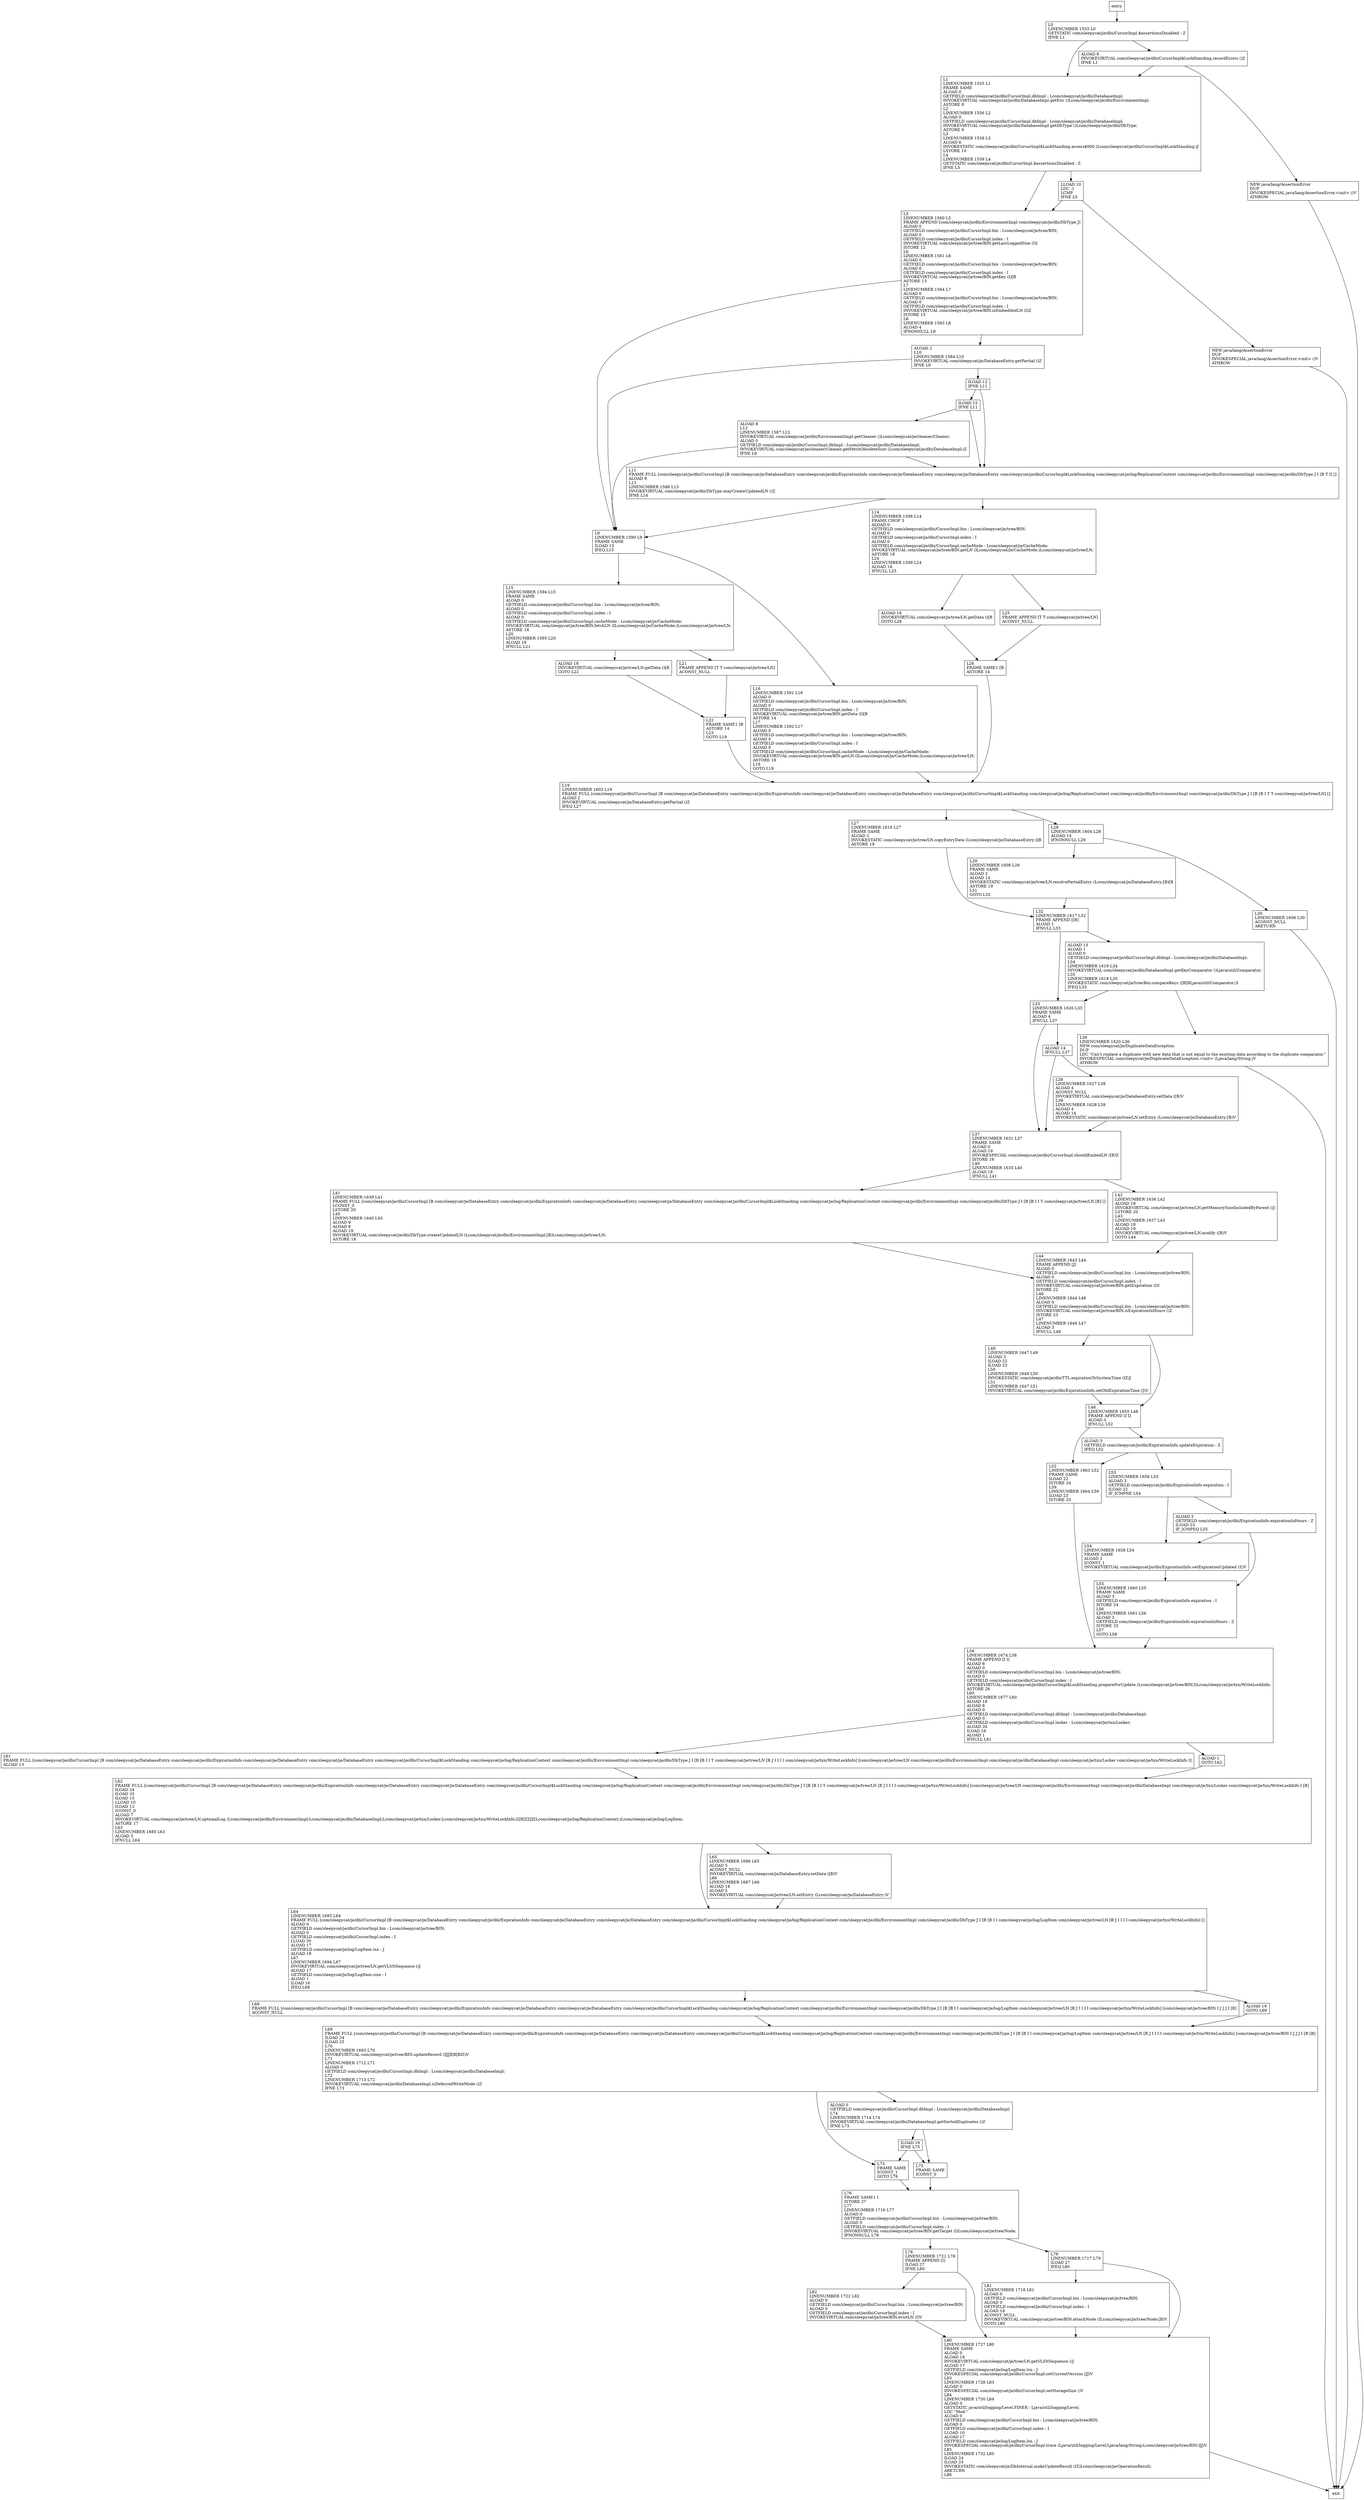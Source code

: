 digraph updateRecordInternal {
node [shape=record];
966956861 [label="L61\lFRAME FULL [com/sleepycat/je/dbi/CursorImpl [B com/sleepycat/je/DatabaseEntry com/sleepycat/je/dbi/ExpirationInfo com/sleepycat/je/DatabaseEntry com/sleepycat/je/DatabaseEntry com/sleepycat/je/dbi/CursorImpl$LockStanding com/sleepycat/je/log/ReplicationContext com/sleepycat/je/dbi/EnvironmentImpl com/sleepycat/je/dbi/DbType J I [B [B I I T com/sleepycat/je/tree/LN [B J I I I I com/sleepycat/je/txn/WriteLockInfo] [com/sleepycat/je/tree/LN com/sleepycat/je/dbi/EnvironmentImpl com/sleepycat/je/dbi/DatabaseImpl com/sleepycat/je/txn/Locker com/sleepycat/je/txn/WriteLockInfo I]\lALOAD 13\l"];
1425948896 [label="L0\lLINENUMBER 1553 L0\lGETSTATIC com/sleepycat/je/dbi/CursorImpl.$assertionsDisabled : Z\lIFNE L1\l"];
1317352070 [label="L41\lLINENUMBER 1639 L41\lFRAME FULL [com/sleepycat/je/dbi/CursorImpl [B com/sleepycat/je/DatabaseEntry com/sleepycat/je/dbi/ExpirationInfo com/sleepycat/je/DatabaseEntry com/sleepycat/je/DatabaseEntry com/sleepycat/je/dbi/CursorImpl$LockStanding com/sleepycat/je/log/ReplicationContext com/sleepycat/je/dbi/EnvironmentImpl com/sleepycat/je/dbi/DbType J I [B [B I I T com/sleepycat/je/tree/LN [B] []\lLCONST_0\lLSTORE 20\lL45\lLINENUMBER 1640 L45\lALOAD 9\lALOAD 8\lALOAD 19\lINVOKEVIRTUAL com/sleepycat/je/dbi/DbType.createUpdatedLN (Lcom/sleepycat/je/dbi/EnvironmentImpl;[B)Lcom/sleepycat/je/tree/LN;\lASTORE 18\l"];
1054149471 [label="L29\lLINENUMBER 1608 L29\lFRAME SAME\lALOAD 2\lALOAD 14\lINVOKESTATIC com/sleepycat/je/tree/LN.resolvePartialEntry (Lcom/sleepycat/je/DatabaseEntry;[B)[B\lASTORE 19\lL31\lGOTO L32\l"];
668303928 [label="L9\lLINENUMBER 1590 L9\lFRAME SAME\lILOAD 15\lIFEQ L15\l"];
1763682070 [label="L27\lLINENUMBER 1610 L27\lFRAME SAME\lALOAD 2\lINVOKESTATIC com/sleepycat/je/tree/LN.copyEntryData (Lcom/sleepycat/je/DatabaseEntry;)[B\lASTORE 19\l"];
1174775153 [label="ALOAD 3\lGETFIELD com/sleepycat/je/dbi/ExpirationInfo.updateExpiration : Z\lIFEQ L52\l"];
289300115 [label="L73\lFRAME SAME\lICONST_1\lGOTO L76\l"];
1999059438 [label="L68\lFRAME FULL [com/sleepycat/je/dbi/CursorImpl [B com/sleepycat/je/DatabaseEntry com/sleepycat/je/dbi/ExpirationInfo com/sleepycat/je/DatabaseEntry com/sleepycat/je/DatabaseEntry com/sleepycat/je/dbi/CursorImpl$LockStanding com/sleepycat/je/log/ReplicationContext com/sleepycat/je/dbi/EnvironmentImpl com/sleepycat/je/dbi/DbType J I [B [B I I com/sleepycat/je/log/LogItem com/sleepycat/je/tree/LN [B J I I I I com/sleepycat/je/txn/WriteLockInfo] [com/sleepycat/je/tree/BIN I J J J I [B]\lACONST_NULL\l"];
1558590331 [label="ALOAD 1\lGOTO L62\l"];
820301662 [label="L33\lLINENUMBER 1626 L33\lFRAME SAME\lALOAD 4\lIFNULL L37\l"];
174893499 [label="L52\lLINENUMBER 1663 L52\lFRAME SAME\lILOAD 22\lISTORE 24\lL59\lLINENUMBER 1664 L59\lILOAD 23\lISTORE 25\l"];
48627415 [label="L5\lLINENUMBER 1560 L5\lFRAME APPEND [com/sleepycat/je/dbi/EnvironmentImpl com/sleepycat/je/dbi/DbType J]\lALOAD 0\lGETFIELD com/sleepycat/je/dbi/CursorImpl.bin : Lcom/sleepycat/je/tree/BIN;\lALOAD 0\lGETFIELD com/sleepycat/je/dbi/CursorImpl.index : I\lINVOKEVIRTUAL com/sleepycat/je/tree/BIN.getLastLoggedSize (I)I\lISTORE 12\lL6\lLINENUMBER 1561 L6\lALOAD 0\lGETFIELD com/sleepycat/je/dbi/CursorImpl.bin : Lcom/sleepycat/je/tree/BIN;\lALOAD 0\lGETFIELD com/sleepycat/je/dbi/CursorImpl.index : I\lINVOKEVIRTUAL com/sleepycat/je/tree/BIN.getKey (I)[B\lASTORE 13\lL7\lLINENUMBER 1564 L7\lALOAD 0\lGETFIELD com/sleepycat/je/dbi/CursorImpl.bin : Lcom/sleepycat/je/tree/BIN;\lALOAD 0\lGETFIELD com/sleepycat/je/dbi/CursorImpl.index : I\lINVOKEVIRTUAL com/sleepycat/je/tree/BIN.isEmbeddedLN (I)Z\lISTORE 15\lL8\lLINENUMBER 1583 L8\lALOAD 4\lIFNONNULL L9\l"];
1316295504 [label="L28\lLINENUMBER 1604 L28\lALOAD 14\lIFNONNULL L29\l"];
1958519771 [label="L64\lLINENUMBER 1693 L64\lFRAME FULL [com/sleepycat/je/dbi/CursorImpl [B com/sleepycat/je/DatabaseEntry com/sleepycat/je/dbi/ExpirationInfo com/sleepycat/je/DatabaseEntry com/sleepycat/je/DatabaseEntry com/sleepycat/je/dbi/CursorImpl$LockStanding com/sleepycat/je/log/ReplicationContext com/sleepycat/je/dbi/EnvironmentImpl com/sleepycat/je/dbi/DbType J I [B [B I I com/sleepycat/je/log/LogItem com/sleepycat/je/tree/LN [B J I I I I com/sleepycat/je/txn/WriteLockInfo] []\lALOAD 0\lGETFIELD com/sleepycat/je/dbi/CursorImpl.bin : Lcom/sleepycat/je/tree/BIN;\lALOAD 0\lGETFIELD com/sleepycat/je/dbi/CursorImpl.index : I\lLLOAD 20\lALOAD 17\lGETFIELD com/sleepycat/je/log/LogItem.lsn : J\lALOAD 18\lL67\lLINENUMBER 1694 L67\lINVOKEVIRTUAL com/sleepycat/je/tree/LN.getVLSNSequence ()J\lALOAD 17\lGETFIELD com/sleepycat/je/log/LogItem.size : I\lALOAD 1\lILOAD 16\lIFEQ L68\l"];
654157294 [label="L36\lLINENUMBER 1620 L36\lNEW com/sleepycat/je/DuplicateDataException\lDUP\lLDC \"Can't replace a duplicate with new data that is not equal to the existing data according to the duplicate  comparator.\"\lINVOKESPECIAL com/sleepycat/je/DuplicateDataException.\<init\> (Ljava/lang/String;)V\lATHROW\l"];
1451546120 [label="L42\lLINENUMBER 1636 L42\lALOAD 18\lINVOKEVIRTUAL com/sleepycat/je/tree/LN.getMemorySizeIncludedByParent ()J\lLSTORE 20\lL43\lLINENUMBER 1637 L43\lALOAD 18\lALOAD 19\lINVOKEVIRTUAL com/sleepycat/je/tree/LN.modify ([B)V\lGOTO L44\l"];
1392575505 [label="L1\lLINENUMBER 1555 L1\lFRAME SAME\lALOAD 0\lGETFIELD com/sleepycat/je/dbi/CursorImpl.dbImpl : Lcom/sleepycat/je/dbi/DatabaseImpl;\lINVOKEVIRTUAL com/sleepycat/je/dbi/DatabaseImpl.getEnv ()Lcom/sleepycat/je/dbi/EnvironmentImpl;\lASTORE 8\lL2\lLINENUMBER 1556 L2\lALOAD 0\lGETFIELD com/sleepycat/je/dbi/CursorImpl.dbImpl : Lcom/sleepycat/je/dbi/DatabaseImpl;\lINVOKEVIRTUAL com/sleepycat/je/dbi/DatabaseImpl.getDbType ()Lcom/sleepycat/je/dbi/DbType;\lASTORE 9\lL3\lLINENUMBER 1558 L3\lALOAD 6\lINVOKESTATIC com/sleepycat/je/dbi/CursorImpl$LockStanding.access$000 (Lcom/sleepycat/je/dbi/CursorImpl$LockStanding;)J\lLSTORE 10\lL4\lLINENUMBER 1559 L4\lGETSTATIC com/sleepycat/je/dbi/CursorImpl.$assertionsDisabled : Z\lIFNE L5\l"];
1142738903 [label="L14\lLINENUMBER 1598 L14\lFRAME CHOP 3\lALOAD 0\lGETFIELD com/sleepycat/je/dbi/CursorImpl.bin : Lcom/sleepycat/je/tree/BIN;\lALOAD 0\lGETFIELD com/sleepycat/je/dbi/CursorImpl.index : I\lALOAD 0\lGETFIELD com/sleepycat/je/dbi/CursorImpl.cacheMode : Lcom/sleepycat/je/CacheMode;\lINVOKEVIRTUAL com/sleepycat/je/tree/BIN.getLN (ILcom/sleepycat/je/CacheMode;)Lcom/sleepycat/je/tree/LN;\lASTORE 18\lL24\lLINENUMBER 1599 L24\lALOAD 18\lIFNULL L25\l"];
520499369 [label="L62\lFRAME FULL [com/sleepycat/je/dbi/CursorImpl [B com/sleepycat/je/DatabaseEntry com/sleepycat/je/dbi/ExpirationInfo com/sleepycat/je/DatabaseEntry com/sleepycat/je/DatabaseEntry com/sleepycat/je/dbi/CursorImpl$LockStanding com/sleepycat/je/log/ReplicationContext com/sleepycat/je/dbi/EnvironmentImpl com/sleepycat/je/dbi/DbType J I [B [B I I T com/sleepycat/je/tree/LN [B J I I I I com/sleepycat/je/txn/WriteLockInfo] [com/sleepycat/je/tree/LN com/sleepycat/je/dbi/EnvironmentImpl com/sleepycat/je/dbi/DatabaseImpl com/sleepycat/je/txn/Locker com/sleepycat/je/txn/WriteLockInfo I [B]\lILOAD 24\lILOAD 25\lILOAD 15\lLLOAD 10\lILOAD 12\lICONST_0\lALOAD 7\lINVOKEVIRTUAL com/sleepycat/je/tree/LN.optionalLog (Lcom/sleepycat/je/dbi/EnvironmentImpl;Lcom/sleepycat/je/dbi/DatabaseImpl;Lcom/sleepycat/je/txn/Locker;Lcom/sleepycat/je/txn/WriteLockInfo;Z[BIZZJIZLcom/sleepycat/je/log/ReplicationContext;)Lcom/sleepycat/je/log/LogItem;\lASTORE 17\lL63\lLINENUMBER 1685 L63\lALOAD 5\lIFNULL L64\l"];
732364802 [label="L78\lLINENUMBER 1721 L78\lFRAME APPEND [I]\lILOAD 27\lIFNE L80\l"];
1595469075 [label="ILOAD 16\lIFNE L75\l"];
2085135621 [label="L15\lLINENUMBER 1594 L15\lFRAME SAME\lALOAD 0\lGETFIELD com/sleepycat/je/dbi/CursorImpl.bin : Lcom/sleepycat/je/tree/BIN;\lALOAD 0\lGETFIELD com/sleepycat/je/dbi/CursorImpl.index : I\lALOAD 0\lGETFIELD com/sleepycat/je/dbi/CursorImpl.cacheMode : Lcom/sleepycat/je/CacheMode;\lINVOKEVIRTUAL com/sleepycat/je/tree/BIN.fetchLN (ILcom/sleepycat/je/CacheMode;)Lcom/sleepycat/je/tree/LN;\lASTORE 18\lL20\lLINENUMBER 1595 L20\lALOAD 18\lIFNULL L21\l"];
658800287 [label="ALOAD 18\lINVOKEVIRTUAL com/sleepycat/je/tree/LN.getData ()[B\lGOTO L22\l"];
387330690 [label="L55\lLINENUMBER 1660 L55\lFRAME SAME\lALOAD 3\lGETFIELD com/sleepycat/je/dbi/ExpirationInfo.expiration : I\lISTORE 24\lL56\lLINENUMBER 1661 L56\lALOAD 3\lGETFIELD com/sleepycat/je/dbi/ExpirationInfo.expirationInHours : Z\lISTORE 25\lL57\lGOTO L58\l"];
1856258111 [label="L44\lLINENUMBER 1643 L44\lFRAME APPEND [J]\lALOAD 0\lGETFIELD com/sleepycat/je/dbi/CursorImpl.bin : Lcom/sleepycat/je/tree/BIN;\lALOAD 0\lGETFIELD com/sleepycat/je/dbi/CursorImpl.index : I\lINVOKEVIRTUAL com/sleepycat/je/tree/BIN.getExpiration (I)I\lISTORE 22\lL46\lLINENUMBER 1644 L46\lALOAD 0\lGETFIELD com/sleepycat/je/dbi/CursorImpl.bin : Lcom/sleepycat/je/tree/BIN;\lINVOKEVIRTUAL com/sleepycat/je/tree/BIN.isExpirationInHours ()Z\lISTORE 23\lL47\lLINENUMBER 1646 L47\lALOAD 3\lIFNULL L48\l"];
1264477775 [label="ILOAD 15\lIFNE L11\l"];
1357251908 [label="L76\lFRAME SAME1 I\lISTORE 27\lL77\lLINENUMBER 1716 L77\lALOAD 0\lGETFIELD com/sleepycat/je/dbi/CursorImpl.bin : Lcom/sleepycat/je/tree/BIN;\lALOAD 0\lGETFIELD com/sleepycat/je/dbi/CursorImpl.index : I\lINVOKEVIRTUAL com/sleepycat/je/tree/BIN.getTarget (I)Lcom/sleepycat/je/tree/Node;\lIFNONNULL L78\l"];
338971460 [label="ALOAD 8\lL12\lLINENUMBER 1587 L12\lINVOKEVIRTUAL com/sleepycat/je/dbi/EnvironmentImpl.getCleaner ()Lcom/sleepycat/je/cleaner/Cleaner;\lALOAD 0\lGETFIELD com/sleepycat/je/dbi/CursorImpl.dbImpl : Lcom/sleepycat/je/dbi/DatabaseImpl;\lINVOKEVIRTUAL com/sleepycat/je/cleaner/Cleaner.getFetchObsoleteSize (Lcom/sleepycat/je/dbi/DatabaseImpl;)Z\lIFNE L9\l"];
1289098300 [label="L30\lLINENUMBER 1606 L30\lACONST_NULL\lARETURN\l"];
1585568133 [label="L82\lLINENUMBER 1722 L82\lALOAD 0\lGETFIELD com/sleepycat/je/dbi/CursorImpl.bin : Lcom/sleepycat/je/tree/BIN;\lALOAD 0\lGETFIELD com/sleepycat/je/dbi/CursorImpl.index : I\lINVOKEVIRTUAL com/sleepycat/je/tree/BIN.evictLN (I)V\l"];
1282360603 [label="ALOAD 13\lALOAD 1\lALOAD 0\lGETFIELD com/sleepycat/je/dbi/CursorImpl.dbImpl : Lcom/sleepycat/je/dbi/DatabaseImpl;\lL34\lLINENUMBER 1619 L34\lINVOKEVIRTUAL com/sleepycat/je/dbi/DatabaseImpl.getKeyComparator ()Ljava/util/Comparator;\lL35\lLINENUMBER 1618 L35\lINVOKESTATIC com/sleepycat/je/tree/Key.compareKeys ([B[BLjava/util/Comparator;)I\lIFEQ L33\l"];
1038401449 [label="L37\lLINENUMBER 1631 L37\lFRAME SAME\lALOAD 0\lALOAD 19\lINVOKESPECIAL com/sleepycat/je/dbi/CursorImpl.shouldEmbedLN ([B)Z\lISTORE 16\lL40\lLINENUMBER 1635 L40\lALOAD 18\lIFNULL L41\l"];
1394715948 [label="L75\lFRAME SAME\lICONST_0\l"];
1869410233 [label="ALOAD 6\lINVOKEVIRTUAL com/sleepycat/je/dbi/CursorImpl$LockStanding.recordExists ()Z\lIFNE L1\l"];
1822283677 [label="ALOAD 18\lINVOKEVIRTUAL com/sleepycat/je/tree/LN.getData ()[B\lGOTO L26\l"];
2085826132 [label="L54\lLINENUMBER 1658 L54\lFRAME SAME\lALOAD 3\lICONST_1\lINVOKEVIRTUAL com/sleepycat/je/dbi/ExpirationInfo.setExpirationUpdated (Z)V\l"];
730011718 [label="L53\lLINENUMBER 1656 L53\lALOAD 3\lGETFIELD com/sleepycat/je/dbi/ExpirationInfo.expiration : I\lILOAD 22\lIF_ICMPNE L54\l"];
1974567063 [label="L81\lLINENUMBER 1718 L81\lALOAD 0\lGETFIELD com/sleepycat/je/dbi/CursorImpl.bin : Lcom/sleepycat/je/tree/BIN;\lALOAD 0\lGETFIELD com/sleepycat/je/dbi/CursorImpl.index : I\lALOAD 18\lACONST_NULL\lINVOKEVIRTUAL com/sleepycat/je/tree/BIN.attachNode (ILcom/sleepycat/je/tree/Node;[B)V\lGOTO L80\l"];
1367768747 [label="NEW java/lang/AssertionError\lDUP\lINVOKESPECIAL java/lang/AssertionError.\<init\> ()V\lATHROW\l"];
174838611 [label="ALOAD 2\lL10\lLINENUMBER 1584 L10\lINVOKEVIRTUAL com/sleepycat/je/DatabaseEntry.getPartial ()Z\lIFNE L9\l"];
492705449 [label="L49\lLINENUMBER 1647 L49\lALOAD 3\lILOAD 22\lILOAD 23\lL50\lLINENUMBER 1648 L50\lINVOKESTATIC com/sleepycat/je/dbi/TTL.expirationToSystemTime (IZ)J\lL51\lLINENUMBER 1647 L51\lINVOKEVIRTUAL com/sleepycat/je/dbi/ExpirationInfo.setOldExpirationTime (J)V\l"];
194339475 [label="ALOAD 14\lIFNULL L37\l"];
1074919774 [label="L11\lFRAME FULL [com/sleepycat/je/dbi/CursorImpl [B com/sleepycat/je/DatabaseEntry com/sleepycat/je/dbi/ExpirationInfo com/sleepycat/je/DatabaseEntry com/sleepycat/je/DatabaseEntry com/sleepycat/je/dbi/CursorImpl$LockStanding com/sleepycat/je/log/ReplicationContext com/sleepycat/je/dbi/EnvironmentImpl com/sleepycat/je/dbi/DbType J I [B T I] []\lALOAD 9\lL13\lLINENUMBER 1588 L13\lINVOKEVIRTUAL com/sleepycat/je/dbi/DbType.mayCreateUpdatedLN ()Z\lIFNE L14\l"];
496878208 [label="L38\lLINENUMBER 1627 L38\lALOAD 4\lACONST_NULL\lINVOKEVIRTUAL com/sleepycat/je/DatabaseEntry.setData ([B)V\lL39\lLINENUMBER 1628 L39\lALOAD 4\lALOAD 14\lINVOKESTATIC com/sleepycat/je/tree/LN.setEntry (Lcom/sleepycat/je/DatabaseEntry;[B)V\l"];
329088237 [label="ALOAD 3\lGETFIELD com/sleepycat/je/dbi/ExpirationInfo.expirationInHours : Z\lILOAD 23\lIF_ICMPEQ L55\l"];
1314336327 [label="L22\lFRAME SAME1 [B\lASTORE 14\lL23\lGOTO L19\l"];
860820237 [label="L79\lLINENUMBER 1717 L79\lILOAD 27\lIFEQ L80\l"];
84175775 [label="L19\lLINENUMBER 1603 L19\lFRAME FULL [com/sleepycat/je/dbi/CursorImpl [B com/sleepycat/je/DatabaseEntry com/sleepycat/je/dbi/ExpirationInfo com/sleepycat/je/DatabaseEntry com/sleepycat/je/DatabaseEntry com/sleepycat/je/dbi/CursorImpl$LockStanding com/sleepycat/je/log/ReplicationContext com/sleepycat/je/dbi/EnvironmentImpl com/sleepycat/je/dbi/DbType J I [B [B I T T com/sleepycat/je/tree/LN] []\lALOAD 2\lINVOKEVIRTUAL com/sleepycat/je/DatabaseEntry.getPartial ()Z\lIFEQ L27\l"];
1747577985 [label="L25\lFRAME APPEND [T T com/sleepycat/je/tree/LN]\lACONST_NULL\l"];
362637120 [label="L80\lLINENUMBER 1727 L80\lFRAME SAME\lALOAD 0\lALOAD 18\lINVOKEVIRTUAL com/sleepycat/je/tree/LN.getVLSNSequence ()J\lALOAD 17\lGETFIELD com/sleepycat/je/log/LogItem.lsn : J\lINVOKESPECIAL com/sleepycat/je/dbi/CursorImpl.setCurrentVersion (JJ)V\lL83\lLINENUMBER 1728 L83\lALOAD 0\lINVOKESPECIAL com/sleepycat/je/dbi/CursorImpl.setStorageSize ()V\lL84\lLINENUMBER 1730 L84\lALOAD 0\lGETSTATIC java/util/logging/Level.FINER : Ljava/util/logging/Level;\lLDC \"Mod:\"\lALOAD 0\lGETFIELD com/sleepycat/je/dbi/CursorImpl.bin : Lcom/sleepycat/je/tree/BIN;\lALOAD 0\lGETFIELD com/sleepycat/je/dbi/CursorImpl.index : I\lLLOAD 10\lALOAD 17\lGETFIELD com/sleepycat/je/log/LogItem.lsn : J\lINVOKESPECIAL com/sleepycat/je/dbi/CursorImpl.trace (Ljava/util/logging/Level;Ljava/lang/String;Lcom/sleepycat/je/tree/BIN;IJJ)V\lL85\lLINENUMBER 1732 L85\lILOAD 24\lILOAD 25\lINVOKESTATIC com/sleepycat/je/DbInternal.makeUpdateResult (IZ)Lcom/sleepycat/je/OperationResult;\lARETURN\lL86\l"];
861694171 [label="L16\lLINENUMBER 1591 L16\lALOAD 0\lGETFIELD com/sleepycat/je/dbi/CursorImpl.bin : Lcom/sleepycat/je/tree/BIN;\lALOAD 0\lGETFIELD com/sleepycat/je/dbi/CursorImpl.index : I\lINVOKEVIRTUAL com/sleepycat/je/tree/BIN.getData (I)[B\lASTORE 14\lL17\lLINENUMBER 1592 L17\lALOAD 0\lGETFIELD com/sleepycat/je/dbi/CursorImpl.bin : Lcom/sleepycat/je/tree/BIN;\lALOAD 0\lGETFIELD com/sleepycat/je/dbi/CursorImpl.index : I\lALOAD 0\lGETFIELD com/sleepycat/je/dbi/CursorImpl.cacheMode : Lcom/sleepycat/je/CacheMode;\lINVOKEVIRTUAL com/sleepycat/je/tree/BIN.getLN (ILcom/sleepycat/je/CacheMode;)Lcom/sleepycat/je/tree/LN;\lASTORE 18\lL18\lGOTO L19\l"];
513644543 [label="L21\lFRAME APPEND [T T com/sleepycat/je/tree/LN]\lACONST_NULL\l"];
616186848 [label="NEW java/lang/AssertionError\lDUP\lINVOKESPECIAL java/lang/AssertionError.\<init\> ()V\lATHROW\l"];
1495221014 [label="LLOAD 10\lLDC -1\lLCMP\lIFNE L5\l"];
1502271758 [label="ALOAD 19\lGOTO L69\l"];
719731844 [label="L32\lLINENUMBER 1617 L32\lFRAME APPEND [[B]\lALOAD 1\lIFNULL L33\l"];
516790174 [label="L26\lFRAME SAME1 [B\lASTORE 14\l"];
610552078 [label="L58\lLINENUMBER 1674 L58\lFRAME APPEND [I I]\lALOAD 6\lALOAD 0\lGETFIELD com/sleepycat/je/dbi/CursorImpl.bin : Lcom/sleepycat/je/tree/BIN;\lALOAD 0\lGETFIELD com/sleepycat/je/dbi/CursorImpl.index : I\lINVOKEVIRTUAL com/sleepycat/je/dbi/CursorImpl$LockStanding.prepareForUpdate (Lcom/sleepycat/je/tree/BIN;I)Lcom/sleepycat/je/txn/WriteLockInfo;\lASTORE 26\lL60\lLINENUMBER 1677 L60\lALOAD 18\lALOAD 8\lALOAD 0\lGETFIELD com/sleepycat/je/dbi/CursorImpl.dbImpl : Lcom/sleepycat/je/dbi/DatabaseImpl;\lALOAD 0\lGETFIELD com/sleepycat/je/dbi/CursorImpl.locker : Lcom/sleepycat/je/txn/Locker;\lALOAD 26\lILOAD 16\lALOAD 1\lIFNULL L61\l"];
519288554 [label="ALOAD 0\lGETFIELD com/sleepycat/je/dbi/CursorImpl.dbImpl : Lcom/sleepycat/je/dbi/DatabaseImpl;\lL74\lLINENUMBER 1714 L74\lINVOKEVIRTUAL com/sleepycat/je/dbi/DatabaseImpl.getSortedDuplicates ()Z\lIFNE L75\l"];
701445883 [label="ILOAD 12\lIFNE L11\l"];
255880866 [label="L69\lFRAME FULL [com/sleepycat/je/dbi/CursorImpl [B com/sleepycat/je/DatabaseEntry com/sleepycat/je/dbi/ExpirationInfo com/sleepycat/je/DatabaseEntry com/sleepycat/je/DatabaseEntry com/sleepycat/je/dbi/CursorImpl$LockStanding com/sleepycat/je/log/ReplicationContext com/sleepycat/je/dbi/EnvironmentImpl com/sleepycat/je/dbi/DbType J I [B [B I I com/sleepycat/je/log/LogItem com/sleepycat/je/tree/LN [B J I I I I com/sleepycat/je/txn/WriteLockInfo] [com/sleepycat/je/tree/BIN I J J J I [B [B]\lILOAD 24\lILOAD 25\lL70\lLINENUMBER 1693 L70\lINVOKEVIRTUAL com/sleepycat/je/tree/BIN.updateRecord (IJJJI[B[BIZ)V\lL71\lLINENUMBER 1712 L71\lALOAD 0\lGETFIELD com/sleepycat/je/dbi/CursorImpl.dbImpl : Lcom/sleepycat/je/dbi/DatabaseImpl;\lL72\lLINENUMBER 1713 L72\lINVOKEVIRTUAL com/sleepycat/je/dbi/DatabaseImpl.isDeferredWriteMode ()Z\lIFNE L73\l"];
1830463388 [label="L48\lLINENUMBER 1655 L48\lFRAME APPEND [I I]\lALOAD 3\lIFNULL L52\l"];
430712446 [label="L65\lLINENUMBER 1686 L65\lALOAD 5\lACONST_NULL\lINVOKEVIRTUAL com/sleepycat/je/DatabaseEntry.setData ([B)V\lL66\lLINENUMBER 1687 L66\lALOAD 18\lALOAD 5\lINVOKEVIRTUAL com/sleepycat/je/tree/LN.setEntry (Lcom/sleepycat/je/DatabaseEntry;)V\l"];
entry;
exit;
966956861 -> 520499369;
1425948896 -> 1869410233;
1425948896 -> 1392575505;
1317352070 -> 1856258111;
1054149471 -> 719731844;
668303928 -> 2085135621;
668303928 -> 861694171;
1763682070 -> 719731844;
1174775153 -> 174893499;
1174775153 -> 730011718;
289300115 -> 1357251908;
1999059438 -> 255880866;
1558590331 -> 520499369;
820301662 -> 194339475;
820301662 -> 1038401449;
174893499 -> 610552078;
48627415 -> 174838611;
48627415 -> 668303928;
1316295504 -> 1289098300;
1316295504 -> 1054149471;
1958519771 -> 1999059438;
1958519771 -> 1502271758;
654157294 -> exit;
1451546120 -> 1856258111;
1392575505 -> 48627415;
1392575505 -> 1495221014;
1142738903 -> 1747577985;
1142738903 -> 1822283677;
520499369 -> 1958519771;
520499369 -> 430712446;
732364802 -> 1585568133;
732364802 -> 362637120;
1595469075 -> 289300115;
1595469075 -> 1394715948;
2085135621 -> 658800287;
2085135621 -> 513644543;
658800287 -> 1314336327;
387330690 -> 610552078;
1856258111 -> 492705449;
1856258111 -> 1830463388;
1264477775 -> 1074919774;
1264477775 -> 338971460;
1357251908 -> 732364802;
1357251908 -> 860820237;
338971460 -> 1074919774;
338971460 -> 668303928;
entry -> 1425948896;
1289098300 -> exit;
1585568133 -> 362637120;
1282360603 -> 820301662;
1282360603 -> 654157294;
1038401449 -> 1317352070;
1038401449 -> 1451546120;
1394715948 -> 1357251908;
1869410233 -> 616186848;
1869410233 -> 1392575505;
1822283677 -> 516790174;
2085826132 -> 387330690;
730011718 -> 329088237;
730011718 -> 2085826132;
1974567063 -> 362637120;
1367768747 -> exit;
174838611 -> 701445883;
174838611 -> 668303928;
492705449 -> 1830463388;
194339475 -> 496878208;
194339475 -> 1038401449;
1074919774 -> 668303928;
1074919774 -> 1142738903;
496878208 -> 1038401449;
329088237 -> 387330690;
329088237 -> 2085826132;
1314336327 -> 84175775;
860820237 -> 362637120;
860820237 -> 1974567063;
84175775 -> 1316295504;
84175775 -> 1763682070;
1747577985 -> 516790174;
362637120 -> exit;
861694171 -> 84175775;
513644543 -> 1314336327;
616186848 -> exit;
1495221014 -> 1367768747;
1495221014 -> 48627415;
1502271758 -> 255880866;
719731844 -> 820301662;
719731844 -> 1282360603;
516790174 -> 84175775;
610552078 -> 1558590331;
610552078 -> 966956861;
519288554 -> 1595469075;
519288554 -> 1394715948;
701445883 -> 1074919774;
701445883 -> 1264477775;
255880866 -> 289300115;
255880866 -> 519288554;
1830463388 -> 1174775153;
1830463388 -> 174893499;
430712446 -> 1958519771;
}
